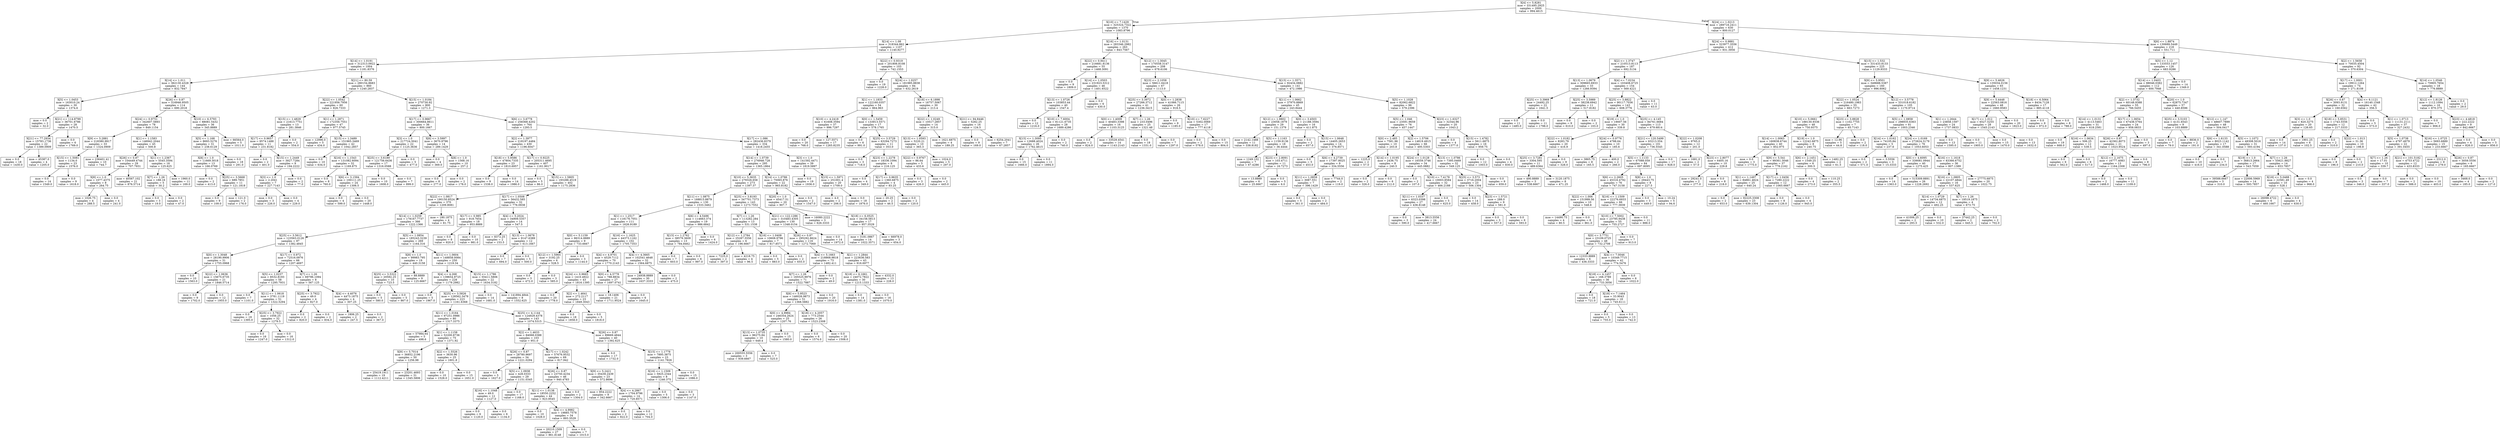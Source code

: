 digraph Tree {
node [shape=box] ;
0 [label="X[4] <= 5.8281\nmse = 331495.2925\nsamples = 2000\nvalue = 994.4615"] ;
1 [label="X[10] <= 7.1429\nmse = 325324.7322\nsamples = 1370\nvalue = 1083.8796"] ;
0 -> 1 [labeldistance=2.5, labelangle=45, headlabel="True"] ;
2 [label="X[14] <= 1.08\nmse = 318344.862\nsamples = 1107\nvalue = 1140.9277"] ;
1 -> 2 ;
3 [label="X[14] <= 1.0191\nmse = 312313.0922\nsamples = 1004\nvalue = 1181.8376"] ;
2 -> 3 ;
4 [label="X[14] <= 1.011\nmse = 362130.4328\nsamples = 144\nvalue = 832.7847"] ;
3 -> 4 ;
5 [label="X[5] <= 1.0453\nmse = 163010.24\nsamples = 30\nvalue = 1374.6"] ;
4 -> 5 ;
6 [label="mse = 0.0\nsamples = 2\nvalue = 32.0"] ;
5 -> 6 ;
7 [label="X[21] <= 114.8799\nmse = 36701.6786\nsamples = 28\nvalue = 1470.5"] ;
5 -> 7 ;
8 [label="X[21] <= 77.2934\nmse = 15783.1736\nsamples = 22\nvalue = 1389.0909"] ;
7 -> 8 ;
9 [label="mse = 0.0\nsamples = 18\nvalue = 1430.0"] ;
8 -> 9 ;
10 [label="mse = 45387.0\nsamples = 4\nvalue = 1205.0"] ;
8 -> 10 ;
11 [label="mse = 0.0\nsamples = 6\nvalue = 1769.0"] ;
7 -> 11 ;
12 [label="X[26] <= 0.87\nmse = 316946.9505\nsamples = 114\nvalue = 690.2018"] ;
4 -> 12 ;
13 [label="X[24] <= 0.9751\nmse = 342607.5893\nsamples = 78\nvalue = 849.1154"] ;
12 -> 13 ;
14 [label="X[9] <= 5.2881\nmse = 218380.9917\nsamples = 33\nvalue = 1324.0909"] ;
13 -> 14 ;
15 [label="X[15] <= 1.5081\nmse = 1134.0\nsamples = 23\nvalue = 1576.0"] ;
14 -> 15 ;
16 [label="mse = 0.0\nsamples = 14\nvalue = 1549.0"] ;
15 -> 16 ;
17 [label="mse = 0.0\nsamples = 9\nvalue = 1618.0"] ;
15 -> 17 ;
18 [label="mse = 236401.41\nsamples = 10\nvalue = 744.7"] ;
14 -> 18 ;
19 [label="X[1] <= 1.1583\nmse = 146942.2044\nsamples = 45\nvalue = 500.8"] ;
13 -> 19 ;
20 [label="X[26] <= 0.87\nmse = 104449.4744\nsamples = 29\nvalue = 707.7931"] ;
19 -> 20 ;
21 [label="X[8] <= 1.0\nmse = 1077.4375\nsamples = 8\nvalue = 264.75"] ;
20 -> 21 ;
22 [label="mse = 1026.75\nsamples = 4\nvalue = 288.5"] ;
21 -> 22 ;
23 [label="mse = 0.0\nsamples = 4\nvalue = 241.0"] ;
21 -> 23 ;
24 [label="mse = 40567.102\nsamples = 21\nvalue = 876.5714"] ;
20 -> 24 ;
25 [label="X[1] <= 1.2367\nmse = 5545.3594\nsamples = 16\nvalue = 125.625"] ;
19 -> 25 ;
26 [label="X[7] <= 1.26\nmse = 188.16\nsamples = 5\nvalue = 30.2"] ;
25 -> 26 ;
27 [label="mse = 0.0\nsamples = 3\nvalue = 19.0"] ;
26 -> 27 ;
28 [label="mse = 0.0\nsamples = 2\nvalue = 47.0"] ;
26 -> 28 ;
29 [label="mse = 1960.0\nsamples = 11\nvalue = 169.0"] ;
25 -> 29 ;
30 [label="X[10] <= 6.5793\nmse = 88081.5432\nsamples = 36\nvalue = 345.8889"] ;
12 -> 30 ;
31 [label="X[5] <= 1.168\nmse = 8693.5276\nsamples = 31\nvalue = 238.6129"] ;
30 -> 31 ;
32 [label="X[8] <= 1.0\nmse = 11669.3018\nsamples = 13\nvalue = 166.0769"] ;
31 -> 32 ;
33 [label="mse = 0.0\nsamples = 2\nvalue = 413.0"] ;
32 -> 33 ;
34 [label="X[25] <= 3.5668\nmse = 689.7851\nsamples = 11\nvalue = 121.1818"] ;
32 -> 34 ;
35 [label="mse = 0.0\nsamples = 9\nvalue = 109.0"] ;
34 -> 35 ;
36 [label="mse = 121.0\nsamples = 2\nvalue = 176.0"] ;
34 -> 36 ;
37 [label="mse = 0.0\nsamples = 18\nvalue = 291.0"] ;
31 -> 37 ;
38 [label="mse = 66564.0\nsamples = 5\nvalue = 1011.0"] ;
30 -> 38 ;
39 [label="X[21] <= 80.59\nmse = 280154.8683\nsamples = 860\nvalue = 1240.2837"] ;
3 -> 39 ;
40 [label="X[22] <= 1.0542\nmse = 221956.7956\nsamples = 60\nvalue = 826.7333"] ;
39 -> 40 ;
41 [label="X[15] <= 1.4829\nmse = 21613.7751\nsamples = 13\nvalue = 281.3846"] ;
40 -> 41 ;
42 [label="X[17] <= 0.9657\nmse = 9574.1488\nsamples = 11\nvalue = 231.8182"] ;
41 -> 42 ;
43 [label="mse = 0.0\nsamples = 2\nvalue = 401.0"] ;
42 -> 43 ;
44 [label="X[15] <= 1.2449\nmse = 3927.7284\nsamples = 9\nvalue = 194.2222"] ;
42 -> 44 ;
45 [label="X[3] <= 1.0\nmse = 2.2041\nsamples = 7\nvalue = 227.7143"] ;
44 -> 45 ;
46 [label="mse = 0.0\nsamples = 3\nvalue = 226.0"] ;
45 -> 46 ;
47 [label="mse = 0.0\nsamples = 4\nvalue = 229.0"] ;
45 -> 47 ;
48 [label="mse = 0.0\nsamples = 2\nvalue = 77.0"] ;
44 -> 48 ;
49 [label="mse = 0.0\nsamples = 2\nvalue = 554.0"] ;
41 -> 49 ;
50 [label="X[1] <= 1.2871\nmse = 172356.7551\nsamples = 47\nvalue = 977.5745"] ;
40 -> 50 ;
51 [label="mse = 12996.0\nsamples = 5\nvalue = 434.0"] ;
50 -> 51 ;
52 [label="X[15] <= 1.3489\nmse = 151965.3469\nsamples = 42\nvalue = 1042.2857"] ;
50 -> 52 ;
53 [label="mse = 0.0\nsamples = 10\nvalue = 634.0"] ;
52 -> 53 ;
54 [label="X[16] <= 1.1543\nmse = 131082.6094\nsamples = 32\nvalue = 1169.875"] ;
52 -> 54 ;
55 [label="mse = 0.0\nsamples = 8\nvalue = 760.0"] ;
54 -> 55 ;
56 [label="X[6] <= 3.1594\nmse = 100111.25\nsamples = 24\nvalue = 1306.5"] ;
54 -> 56 ;
57 [label="mse = 0.0\nsamples = 4\nvalue = 599.0"] ;
56 -> 57 ;
58 [label="mse = 0.0\nsamples = 20\nvalue = 1448.0"] ;
56 -> 58 ;
59 [label="X[15] <= 1.0184\nmse = 270730.92\nsamples = 800\nvalue = 1271.3"] ;
39 -> 59 ;
60 [label="X[17] <= 0.9667\nmse = 300664.8611\nsamples = 36\nvalue = 800.1667"] ;
59 -> 60 ;
61 [label="X[3] <= 1.0\nmse = 217724.5041\nsamples = 22\nvalue = 1125.3636"] ;
60 -> 61 ;
62 [label="X[25] <= 3.6189\nmse = 121756.6436\nsamples = 17\nvalue = 1316.0588"] ;
61 -> 62 ;
63 [label="mse = 0.0\nsamples = 10\nvalue = 1608.0"] ;
62 -> 63 ;
64 [label="mse = 0.0\nsamples = 7\nvalue = 899.0"] ;
62 -> 64 ;
65 [label="mse = 0.0\nsamples = 5\nvalue = 477.0"] ;
61 -> 65 ;
66 [label="X[6] <= 3.5997\nmse = 3670.9796\nsamples = 14\nvalue = 289.1429"] ;
60 -> 66 ;
67 [label="mse = 0.0\nsamples = 4\nvalue = 369.0"] ;
66 -> 67 ;
68 [label="X[8] <= 1.0\nmse = 1568.16\nsamples = 10\nvalue = 257.2"] ;
66 -> 68 ;
69 [label="mse = 0.0\nsamples = 8\nvalue = 277.0"] ;
68 -> 69 ;
70 [label="mse = 0.0\nsamples = 2\nvalue = 178.0"] ;
68 -> 70 ;
71 [label="X[6] <= 3.6778\nmse = 258368.4202\nsamples = 764\nvalue = 1293.5"] ;
59 -> 71 ;
72 [label="X[2] <= 1.3977\nmse = 218197.4484\nsamples = 430\nvalue = 1196.6047"] ;
71 -> 72 ;
73 [label="X[18] <= 5.9586\nmse = 47804.7335\nsamples = 23\nvalue = 1810.6957"] ;
72 -> 73 ;
74 [label="mse = 0.0\nsamples = 9\nvalue = 1538.0"] ;
73 -> 74 ;
75 [label="mse = 0.0\nsamples = 14\nvalue = 1986.0"] ;
73 -> 75 ;
76 [label="X[17] <= 0.9225\nmse = 205311.4695\nsamples = 407\nvalue = 1161.9017"] ;
72 -> 76 ;
77 [label="mse = 0.0\nsamples = 5\nvalue = 86.0"] ;
76 -> 77 ;
78 [label="X[15] <= 1.5805\nmse = 193288.4519\nsamples = 402\nvalue = 1175.2836"] ;
76 -> 78 ;
79 [label="X[22] <= 1.0817\nmse = 190150.8524\nsamples = 370\nvalue = 1209.8081"] ;
78 -> 79 ;
80 [label="X[14] <= 1.0259\nmse = 178167.7737\nsamples = 366\nvalue = 1222.1366"] ;
79 -> 80 ;
81 [label="X[25] <= 3.5612\nmse = 123563.0126\nsamples = 97\nvalue = 1382.4845"] ;
80 -> 81 ;
82 [label="X[0] <= 1.3048\nmse = 28190.9906\nsamples = 31\nvalue = 1755.0968"] ;
81 -> 82 ;
83 [label="mse = 0.0\nsamples = 10\nvalue = 1563.0"] ;
82 -> 83 ;
84 [label="X[22] <= 1.0636\nmse = 15675.6735\nsamples = 21\nvalue = 1846.5714"] ;
82 -> 84 ;
85 [label="mse = 0.0\nsamples = 9\nvalue = 1702.0"] ;
84 -> 85 ;
86 [label="mse = 0.0\nsamples = 12\nvalue = 1955.0"] ;
84 -> 86 ;
87 [label="X[17] <= 0.972\nmse = 72516.0976\nsamples = 66\nvalue = 1207.4697"] ;
81 -> 87 ;
88 [label="X[5] <= 1.0237\nmse = 8532.8193\nsamples = 58\nvalue = 1295.7931"] ;
87 -> 88 ;
89 [label="mse = 0.0\nsamples = 7\nvalue = 1101.0"] ;
88 -> 89 ;
90 [label="X[11] <= 1.0618\nmse = 3781.1119\nsamples = 51\nvalue = 1322.5294"] ;
88 -> 90 ;
91 [label="mse = 0.0\nsamples = 19\nvalue = 1395.0"] ;
90 -> 91 ;
92 [label="X[25] <= 3.7922\nmse = 1056.25\nsamples = 32\nvalue = 1279.5"] ;
90 -> 92 ;
93 [label="mse = 0.0\nsamples = 16\nvalue = 1247.0"] ;
92 -> 93 ;
94 [label="mse = 0.0\nsamples = 16\nvalue = 1312.0"] ;
92 -> 94 ;
95 [label="X[7] <= 1.26\nmse = 69796.1094\nsamples = 8\nvalue = 567.125"] ;
87 -> 95 ;
96 [label="X[25] <= 3.7922\nmse = 49.0\nsamples = 4\nvalue = 827.0"] ;
95 -> 96 ;
97 [label="mse = 0.0\nsamples = 2\nvalue = 820.0"] ;
96 -> 97 ;
98 [label="mse = 0.0\nsamples = 2\nvalue = 834.0"] ;
96 -> 98 ;
99 [label="X[4] <= 4.4076\nmse = 4473.1875\nsamples = 4\nvalue = 307.25"] ;
95 -> 99 ;
100 [label="mse = 1806.25\nsamples = 2\nvalue = 247.5"] ;
99 -> 100 ;
101 [label="mse = 0.0\nsamples = 2\nvalue = 367.0"] ;
99 -> 101 ;
102 [label="X[5] <= 1.0854\nmse = 185243.3239\nsamples = 269\nvalue = 1164.316"] ;
80 -> 102 ;
103 [label="X[8] <= 1.0\nmse = 99983.795\nsamples = 19\nvalue = 440.3158"] ;
102 -> 103 ;
104 [label="X[25] <= 3.5322\nmse = 20592.25\nsamples = 10\nvalue = 723.5"] ;
103 -> 104 ;
105 [label="mse = 0.0\nsamples = 5\nvalue = 580.0"] ;
104 -> 105 ;
106 [label="mse = 0.0\nsamples = 5\nvalue = 867.0"] ;
104 -> 106 ;
107 [label="mse = 88.8889\nsamples = 9\nvalue = 125.6667"] ;
103 -> 107 ;
108 [label="X[11] <= 1.0604\nmse = 148858.0084\nsamples = 250\nvalue = 1219.34"] ;
102 -> 108 ;
109 [label="X[4] <= 4.268\nmse = 139654.9725\nsamples = 228\nvalue = 1179.2982"] ;
108 -> 109 ;
110 [label="mse = 0.0\nsamples = 5\nvalue = 1967.0"] ;
109 -> 110 ;
111 [label="X[25] <= 3.5826\nmse = 128562.3479\nsamples = 223\nvalue = 1161.6368"] ;
109 -> 111 ;
112 [label="X[11] <= 1.0164\nmse = 97251.0986\nsamples = 80\nvalue = 1317.3375"] ;
111 -> 112 ;
113 [label="mse = 57984.64\nsamples = 5\nvalue = 498.6"] ;
112 -> 113 ;
114 [label="X[1] <= 1.1158\nmse = 52200.8736\nsamples = 75\nvalue = 1371.92"] ;
112 -> 114 ;
115 [label="X[9] <= 5.7014\nmse = 36852.2196\nsamples = 50\nvalue = 1256.98"] ;
114 -> 115 ;
116 [label="mse = 25419.1911\nsamples = 19\nvalue = 1112.4211"] ;
115 -> 116 ;
117 [label="mse = 23201.4693\nsamples = 31\nvalue = 1345.5806"] ;
115 -> 117 ;
118 [label="X[2] <= 1.5526\nmse = 3630.96\nsamples = 25\nvalue = 1601.8"] ;
114 -> 118 ;
119 [label="mse = 0.0\nsamples = 10\nvalue = 1528.0"] ;
118 -> 119 ;
120 [label="mse = 0.0\nsamples = 15\nvalue = 1651.0"] ;
118 -> 120 ;
121 [label="X[25] <= 4.1144\nmse = 124929.4378\nsamples = 143\nvalue = 1074.5315"] ;
111 -> 121 ;
122 [label="X[2] <= 1.4633\nmse = 84068.0388\nsamples = 103\nvalue = 951.0"] ;
121 -> 122 ;
123 [label="X[26] <= 0.87\nmse = 28780.9697\nsamples = 34\nvalue = 1221.0294"] ;
122 -> 123 ;
124 [label="mse = 0.0\nsamples = 5\nvalue = 1627.0"] ;
123 -> 124 ;
125 [label="X[5] <= 1.0938\nmse = 428.0333\nsamples = 29\nvalue = 1151.0345"] ;
123 -> 125 ;
126 [label="X[16] <= 1.1048\nmse = 49.0\nsamples = 12\nvalue = 1127.0"] ;
125 -> 126 ;
127 [label="mse = 0.0\nsamples = 6\nvalue = 1120.0"] ;
126 -> 127 ;
128 [label="mse = 0.0\nsamples = 6\nvalue = 1134.0"] ;
126 -> 128 ;
129 [label="mse = 0.0\nsamples = 17\nvalue = 1168.0"] ;
125 -> 129 ;
130 [label="X[17] <= 1.0242\nmse = 57676.9532\nsamples = 69\nvalue = 817.942"] ;
122 -> 130 ;
131 [label="X[26] <= 0.87\nmse = 23750.4234\nsamples = 46\nvalue = 940.4783"] ;
130 -> 131 ;
132 [label="X[11] <= 1.0138\nmse = 18550.2252\nsamples = 44\nvalue = 923.9545"] ;
131 -> 132 ;
133 [label="mse = 0.0\nsamples = 10\nvalue = 1028.0"] ;
132 -> 133 ;
134 [label="X[4] <= 4.9982\nmse = 19885.7578\nsamples = 34\nvalue = 893.3529"] ;
132 -> 134 ;
135 [label="mse = 20210.1509\nsamples = 27\nvalue = 861.8148"] ;
134 -> 135 ;
136 [label="mse = 0.0\nsamples = 7\nvalue = 1015.0"] ;
134 -> 136 ;
137 [label="mse = 0.0\nsamples = 2\nvalue = 1304.0"] ;
131 -> 137 ;
138 [label="X[9] <= 5.2421\nmse = 35439.2439\nsamples = 23\nvalue = 572.8696"] ;
130 -> 138 ;
139 [label="mse = 854.2222\nsamples = 9\nvalue = 342.6667"] ;
138 -> 139 ;
140 [label="X[4] <= 4.2867\nmse = 1704.9796\nsamples = 14\nvalue = 720.8571"] ;
138 -> 140 ;
141 [label="mse = 0.0\nsamples = 2\nvalue = 822.0"] ;
140 -> 141 ;
142 [label="mse = 0.0\nsamples = 12\nvalue = 704.0"] ;
140 -> 142 ;
143 [label="X[26] <= 0.87\nmse = 89669.4844\nsamples = 40\nvalue = 1392.625"] ;
121 -> 143 ;
144 [label="mse = 0.0\nsamples = 17\nvalue = 1732.0"] ;
143 -> 144 ;
145 [label="X[15] <= 1.1778\nmse = 7895.3875\nsamples = 23\nvalue = 1141.7826"] ;
143 -> 145 ;
146 [label="X[16] <= 1.1509\nmse = 5925.2344\nsamples = 8\nvalue = 1246.375"] ;
145 -> 146 ;
147 [label="mse = 0.0\nsamples = 5\nvalue = 1306.0"] ;
146 -> 147 ;
148 [label="mse = 0.0\nsamples = 3\nvalue = 1147.0"] ;
146 -> 148 ;
149 [label="mse = 0.0\nsamples = 15\nvalue = 1086.0"] ;
145 -> 149 ;
150 [label="X[15] <= 1.1786\nmse = 55411.5806\nsamples = 22\nvalue = 1634.3182"] ;
108 -> 150 ;
151 [label="mse = 0.0\nsamples = 14\nvalue = 1681.0"] ;
150 -> 151 ;
152 [label="mse = 141894.4844\nsamples = 8\nvalue = 1552.625"] ;
150 -> 152 ;
153 [label="mse = 180.1875\nsamples = 4\nvalue = 81.75"] ;
79 -> 153 ;
154 [label="X[17] <= 1.0508\nmse = 56432.585\nsamples = 32\nvalue = 776.0938"] ;
78 -> 154 ;
155 [label="X[17] <= 0.985\nmse = 918.7654\nsamples = 18\nvalue = 953.8889"] ;
154 -> 155 ;
156 [label="mse = 0.0\nsamples = 8\nvalue = 920.0"] ;
155 -> 156 ;
157 [label="mse = 0.0\nsamples = 10\nvalue = 981.0"] ;
155 -> 157 ;
158 [label="X[4] <= 5.2024\nmse = 34909.5357\nsamples = 14\nvalue = 547.5"] ;
154 -> 158 ;
159 [label="mse = 8372.25\nsamples = 2\nvalue = 153.5"] ;
158 -> 159 ;
160 [label="X[13] <= 1.0678\nmse = 9147.6389\nsamples = 12\nvalue = 613.1667"] ;
158 -> 160 ;
161 [label="mse = 0.0\nsamples = 7\nvalue = 694.0"] ;
160 -> 161 ;
162 [label="mse = 0.0\nsamples = 5\nvalue = 500.0"] ;
160 -> 162 ;
163 [label="X[17] <= 1.086\nmse = 282436.8379\nsamples = 334\nvalue = 1418.2455"] ;
71 -> 163 ;
164 [label="X[14] <= 1.0739\nmse = 276946.728\nsamples = 295\nvalue = 1365.1864"] ;
163 -> 164 ;
165 [label="X[10] <= 5.3635\nmse = 279326.658\nsamples = 273\nvalue = 1397.37"] ;
164 -> 165 ;
166 [label="X[11] <= 1.0875\nmse = 168815.8879\nsamples = 130\nvalue = 1533.3462"] ;
165 -> 166 ;
167 [label="X[1] <= 1.2517\nmse = 118176.7051\nsamples = 111\nvalue = 1626.9189"] ;
166 -> 167 ;
168 [label="X[0] <= 5.1159\nmse = 86314.8889\nsamples = 9\nvalue = 733.6667"] ;
167 -> 168 ;
169 [label="X[12] <= 1.5965\nmse = 3192.25\nsamples = 6\nvalue = 528.5"] ;
168 -> 169 ;
170 [label="mse = 0.0\nsamples = 3\nvalue = 472.0"] ;
169 -> 170 ;
171 [label="mse = 0.0\nsamples = 3\nvalue = 585.0"] ;
169 -> 171 ;
172 [label="mse = 0.0\nsamples = 3\nvalue = 1144.0"] ;
168 -> 172 ;
173 [label="X[16] <= 1.1625\nmse = 44373.1162\nsamples = 102\nvalue = 1705.7353"] ;
167 -> 173 ;
174 [label="X[4] <= 4.9701\nmse = 4529.7112\nsamples = 70\nvalue = 1770.2143"] ;
173 -> 174 ;
175 [label="X[24] <= 0.9665\nmse = 1410.4922\nsamples = 43\nvalue = 1816.1395"] ;
174 -> 175 ;
176 [label="mse = 0.0\nsamples = 20\nvalue = 1778.0"] ;
175 -> 176 ;
177 [label="X[2] <= 1.4641\nmse = 272.2117\nsamples = 23\nvalue = 1849.3043"] ;
175 -> 177 ;
178 [label="mse = 0.0\nsamples = 18\nvalue = 1858.0"] ;
177 -> 178 ;
179 [label="mse = 0.0\nsamples = 5\nvalue = 1818.0"] ;
177 -> 179 ;
180 [label="X[0] <= 4.5778\nmse = 788.8834\nsamples = 27\nvalue = 1697.0741"] ;
174 -> 180 ;
181 [label="mse = 18.1406\nsamples = 21\nvalue = 1711.9524"] ;
180 -> 181 ;
182 [label="mse = 0.0\nsamples = 6\nvalue = 1645.0"] ;
180 -> 182 ;
183 [label="X[4] <= 4.3665\nmse = 102541.4648\nsamples = 32\nvalue = 1564.6875"] ;
173 -> 183 ;
184 [label="mse = 24938.8889\nsamples = 30\nvalue = 1637.3333"] ;
183 -> 184 ;
185 [label="mse = 0.0\nsamples = 2\nvalue = 475.0"] ;
183 -> 185 ;
186 [label="X[6] <= 4.5496\nmse = 114663.374\nsamples = 19\nvalue = 986.6842"] ;
166 -> 186 ;
187 [label="X[15] <= 1.2762\nmse = 38579.3609\nsamples = 13\nvalue = 784.8462"] ;
186 -> 187 ;
188 [label="mse = 0.0\nsamples = 7\nvalue = 603.0"] ;
187 -> 188 ;
189 [label="mse = 0.0\nsamples = 6\nvalue = 997.0"] ;
187 -> 189 ;
190 [label="mse = 0.0\nsamples = 6\nvalue = 1424.0"] ;
186 -> 190 ;
191 [label="X[25] <= 3.8193\nmse = 347701.7373\nsamples = 143\nvalue = 1273.7552"] ;
165 -> 191 ;
192 [label="X[7] <= 1.26\nmse = 113282.284\nsamples = 13\nvalue = 531.1538"] ;
191 -> 192 ;
193 [label="X[12] <= 1.2784\nmse = 25287.5556\nsamples = 6\nvalue = 196.6667"] ;
192 -> 193 ;
194 [label="mse = 7225.0\nsamples = 2\nvalue = 397.0"] ;
193 -> 194 ;
195 [label="mse = 4218.75\nsamples = 4\nvalue = 96.5"] ;
193 -> 195 ;
196 [label="X[16] <= 1.0408\nmse = 10608.9796\nsamples = 7\nvalue = 817.8571"] ;
192 -> 196 ;
197 [label="mse = 0.0\nsamples = 5\nvalue = 883.0"] ;
196 -> 197 ;
198 [label="mse = 0.0\nsamples = 2\nvalue = 655.0"] ;
196 -> 198 ;
199 [label="X[21] <= 122.1286\nmse = 310483.4305\nsamples = 130\nvalue = 1348.0154"] ;
191 -> 199 ;
200 [label="X[26] <= 0.87\nmse = 295292.8624\nsamples = 116\nvalue = 1272.7069"] ;
199 -> 200 ;
201 [label="X[4] <= 5.1663\nmse = 218868.9818\nsamples = 73\nvalue = 1482.411"] ;
200 -> 201 ;
202 [label="X[7] <= 1.26\nmse = 165525.9976\nsamples = 71\nvalue = 1522.7887"] ;
201 -> 202 ;
203 [label="X[6] <= 5.9523\nmse = 146026.9873\nsamples = 51\nvalue = 1368.5882"] ;
202 -> 203 ;
204 [label="X[0] <= 4.9984\nmse = 246354.2624\nsamples = 25\nvalue = 1207.76"] ;
203 -> 204 ;
205 [label="X[13] <= 1.0735\nmse = 96275.84\nsamples = 10\nvalue = 649.4"] ;
204 -> 205 ;
206 [label="mse = 200555.5556\nsamples = 3\nvalue = 939.6667"] ;
205 -> 206 ;
207 [label="mse = 0.0\nsamples = 7\nvalue = 525.0"] ;
205 -> 207 ;
208 [label="mse = 0.0\nsamples = 15\nvalue = 1580.0"] ;
204 -> 208 ;
209 [label="X[18] <= 4.2057\nmse = 773.2544\nsamples = 26\nvalue = 1523.2308"] ;
203 -> 209 ;
210 [label="mse = 0.0\nsamples = 6\nvalue = 1574.0"] ;
209 -> 210 ;
211 [label="mse = 0.0\nsamples = 20\nvalue = 1508.0"] ;
209 -> 211 ;
212 [label="mse = 0.0\nsamples = 20\nvalue = 1916.0"] ;
202 -> 212 ;
213 [label="mse = 0.0\nsamples = 2\nvalue = 49.0"] ;
201 -> 213 ;
214 [label="X[1] <= 1.2844\nmse = 223636.583\nsamples = 43\nvalue = 916.6977"] ;
200 -> 214 ;
215 [label="X[18] <= 6.1661\nmse = 24072.7822\nsamples = 30\nvalue = 1215.1333"] ;
214 -> 215 ;
216 [label="mse = 0.0\nsamples = 14\nvalue = 1381.0"] ;
215 -> 216 ;
217 [label="mse = 0.0\nsamples = 16\nvalue = 1070.0"] ;
215 -> 217 ;
218 [label="mse = 4332.0\nsamples = 13\nvalue = 228.0"] ;
214 -> 218 ;
219 [label="mse = 0.0\nsamples = 14\nvalue = 1972.0"] ;
199 -> 219 ;
220 [label="X[14] <= 1.0786\nmse = 75065.876\nsamples = 22\nvalue = 965.8182"] ;
164 -> 220 ;
221 [label="X[20] <= 1.0\nmse = 45417.51\nsamples = 20\nvalue = 907.7"] ;
220 -> 221 ;
222 [label="mse = 16080.2222\nsamples = 3\nvalue = 626.3333"] ;
221 -> 222 ;
223 [label="X[18] <= 6.0525\nmse = 34158.5813\nsamples = 17\nvalue = 957.3529"] ;
221 -> 223 ;
224 [label="mse = 3181.0867\nsamples = 14\nvalue = 1022.3571"] ;
223 -> 224 ;
225 [label="mse = 66978.0\nsamples = 3\nvalue = 654.0"] ;
223 -> 225 ;
226 [label="mse = 0.0\nsamples = 2\nvalue = 1547.0"] ;
220 -> 226 ;
227 [label="X[3] <= 1.0\nmse = 141592.4471\nsamples = 39\nvalue = 1819.5897"] ;
163 -> 227 ;
228 [label="mse = 0.0\nsamples = 19\nvalue = 1936.0"] ;
227 -> 228 ;
229 [label="X[15] <= 1.5971\nmse = 251001.4\nsamples = 20\nvalue = 1709.0"] ;
227 -> 229 ;
230 [label="mse = 4.0\nsamples = 2\nvalue = 206.0"] ;
229 -> 230 ;
231 [label="mse = 0.0\nsamples = 18\nvalue = 1876.0"] ;
229 -> 231 ;
232 [label="X[22] <= 0.9319\nmse = 201806.8108\nsamples = 103\nvalue = 742.1553"] ;
2 -> 232 ;
233 [label="mse = 0.0\nsamples = 19\nvalue = 1228.0"] ;
232 -> 233 ;
234 [label="X[24] <= 1.0257\nmse = 181985.8838\nsamples = 84\nvalue = 632.2619"] ;
232 -> 234 ;
235 [label="X[1] <= 1.1833\nmse = 122160.0357\nsamples = 54\nvalue = 864.963"] ;
234 -> 235 ;
236 [label="X[10] <= 4.2418\nmse = 61608.3594\nsamples = 37\nvalue = 996.7297"] ;
235 -> 236 ;
237 [label="mse = 0.0\nsamples = 20\nvalue = 768.0"] ;
236 -> 237 ;
238 [label="mse = 127.5571\nsamples = 17\nvalue = 1265.8235"] ;
236 -> 238 ;
239 [label="X[0] <= 1.5459\nmse = 133913.5571\nsamples = 17\nvalue = 578.1765"] ;
235 -> 239 ;
240 [label="mse = 0.0\nsamples = 6\nvalue = 991.0"] ;
239 -> 240 ;
241 [label="X[25] <= 3.5729\nmse = 63294.7273\nsamples = 11\nvalue = 353.0"] ;
239 -> 241 ;
242 [label="mse = 0.0\nsamples = 3\nvalue = 718.0"] ;
241 -> 242 ;
243 [label="X[23] <= 1.2278\nmse = 18336.1094\nsamples = 8\nvalue = 216.125"] ;
241 -> 243 ;
244 [label="mse = 0.0\nsamples = 4\nvalue = 349.0"] ;
243 -> 244 ;
245 [label="X[17] <= 0.9635\nmse = 1360.6875\nsamples = 4\nvalue = 83.25"] ;
243 -> 245 ;
246 [label="mse = 20.25\nsamples = 2\nvalue = 46.5"] ;
245 -> 246 ;
247 [label="mse = 0.0\nsamples = 2\nvalue = 120.0"] ;
245 -> 247 ;
248 [label="X[18] <= 6.1898\nmse = 16757.5067\nsamples = 30\nvalue = 213.4"] ;
234 -> 248 ;
249 [label="X[22] <= 1.0249\nmse = 10517.2857\nsamples = 14\nvalue = 315.0"] ;
248 -> 249 ;
250 [label="X[13] <= 1.0593\nmse = 5220.21\nsamples = 10\nvalue = 365.3"] ;
249 -> 250 ;
251 [label="X[22] <= 0.9767\nmse = 86.64\nsamples = 5\nvalue = 433.6"] ;
250 -> 251 ;
252 [label="mse = 0.0\nsamples = 3\nvalue = 426.0"] ;
251 -> 252 ;
253 [label="mse = 0.0\nsamples = 2\nvalue = 445.0"] ;
251 -> 253 ;
254 [label="mse = 1024.0\nsamples = 5\nvalue = 297.0"] ;
250 -> 254 ;
255 [label="mse = 1621.6875\nsamples = 4\nvalue = 189.25"] ;
249 -> 255 ;
256 [label="X[21] <= 94.8446\nmse = 5282.25\nsamples = 16\nvalue = 124.5"] ;
248 -> 256 ;
257 [label="mse = 0.0\nsamples = 9\nvalue = 169.0"] ;
256 -> 257 ;
258 [label="mse = 6254.2041\nsamples = 7\nvalue = 67.2857"] ;
256 -> 258 ;
259 [label="X[16] <= 1.0131\nmse = 283346.2982\nsamples = 263\nvalue = 843.7567"] ;
1 -> 259 ;
260 [label="X[22] <= 0.9411\nmse = 216681.8136\nsamples = 55\nvalue = 1468.3091"] ;
259 -> 260 ;
261 [label="mse = 0.0\nsamples = 9\nvalue = 1809.0"] ;
260 -> 261 ;
262 [label="X[14] <= 1.0503\nmse = 231923.5312\nsamples = 46\nvalue = 1401.6522"] ;
260 -> 262 ;
263 [label="X[13] <= 1.0726\nmse = 103853.44\nsamples = 40\nvalue = 1547.4"] ;
262 -> 263 ;
264 [label="mse = 0.0\nsamples = 12\nvalue = 1216.0"] ;
263 -> 264 ;
265 [label="X[10] <= 7.6004\nmse = 81121.6735\nsamples = 28\nvalue = 1689.4286"] ;
263 -> 265 ;
266 [label="X[15] <= 1.3095\nmse = 12688.4024\nsamples = 26\nvalue = 1762.4615"] ;
265 -> 266 ;
267 [label="mse = 0.0\nsamples = 15\nvalue = 1666.0"] ;
266 -> 267 ;
268 [label="mse = 0.0\nsamples = 11\nvalue = 1894.0"] ;
266 -> 268 ;
269 [label="mse = 0.0\nsamples = 2\nvalue = 740.0"] ;
265 -> 269 ;
270 [label="mse = 0.0\nsamples = 6\nvalue = 430.0"] ;
262 -> 270 ;
271 [label="X[12] <= 1.3045\nmse = 170558.3147\nsamples = 208\nvalue = 678.6106"] ;
259 -> 271 ;
272 [label="X[23] <= 2.1058\nmse = 56611.6418\nsamples = 67\nvalue = 1113.0"] ;
271 -> 272 ;
273 [label="X[25] <= 3.3972\nmse = 27266.3712\nsamples = 41\nvalue = 1236.3415"] ;
272 -> 273 ;
274 [label="X[0] <= 1.4009\nmse = 40483.3398\nsamples = 16\nvalue = 1103.3125"] ;
273 -> 274 ;
275 [label="mse = 0.0\nsamples = 2\nvalue = 824.0"] ;
274 -> 275 ;
276 [label="mse = 33529.4541\nsamples = 14\nvalue = 1143.2143"] ;
274 -> 276 ;
277 [label="X[7] <= 1.26\nmse = 233.0496\nsamples = 25\nvalue = 1321.48"] ;
273 -> 277 ;
278 [label="mse = 0.0\nsamples = 18\nvalue = 1331.0"] ;
277 -> 278 ;
279 [label="mse = 0.0\nsamples = 7\nvalue = 1297.0"] ;
277 -> 279 ;
280 [label="X[0] <= 1.2838\nmse = 41066.7115\nsamples = 26\nvalue = 918.5"] ;
272 -> 280 ;
281 [label="mse = 0.0\nsamples = 9\nvalue = 1185.0"] ;
280 -> 281 ;
282 [label="X[10] <= 7.6227\nmse = 5302.0069\nsamples = 17\nvalue = 777.4118"] ;
280 -> 282 ;
283 [label="mse = 0.0\nsamples = 2\nvalue = 578.0"] ;
282 -> 283 ;
284 [label="mse = 0.0\nsamples = 15\nvalue = 804.0"] ;
282 -> 284 ;
285 [label="X[15] <= 1.3571\nmse = 92434.0882\nsamples = 141\nvalue = 472.1986"] ;
271 -> 285 ;
286 [label="X[11] <= 1.0662\nmse = 37970.8869\nsamples = 45\nvalue = 243.8444"] ;
285 -> 286 ;
287 [label="X[12] <= 1.9802\nmse = 23058.1879\nsamples = 29\nvalue = 151.1379"] ;
286 -> 287 ;
288 [label="mse = 2142.1488\nsamples = 11\nvalue = 338.8182"] ;
287 -> 288 ;
289 [label="X[5] <= 1.1163\nmse = 1159.9136\nsamples = 18\nvalue = 36.4444"] ;
287 -> 289 ;
290 [label="mse = 1249.102\nsamples = 7\nvalue = 67.4286"] ;
289 -> 290 ;
291 [label="X[23] <= 2.8091\nmse = 103.4711\nsamples = 11\nvalue = 16.7273"] ;
289 -> 291 ;
292 [label="mse = 13.8889\nsamples = 6\nvalue = 25.6667"] ;
291 -> 292 ;
293 [label="mse = 0.0\nsamples = 5\nvalue = 6.0"] ;
291 -> 293 ;
294 [label="X[0] <= 3.4503\nmse = 21188.3594\nsamples = 16\nvalue = 411.875"] ;
286 -> 294 ;
295 [label="mse = 0.0\nsamples = 2\nvalue = 657.0"] ;
294 -> 295 ;
296 [label="X[15] <= 1.0648\nmse = 14405.2653\nsamples = 14\nvalue = 376.8571"] ;
294 -> 296 ;
297 [label="mse = 0.0\nsamples = 5\nvalue = 453.0"] ;
296 -> 297 ;
298 [label="X[6] <= 4.2739\nmse = 17397.8025\nsamples = 9\nvalue = 334.5556"] ;
296 -> 298 ;
299 [label="X[11] <= 1.0859\nmse = 3087.551\nsamples = 7\nvalue = 396.1429"] ;
298 -> 299 ;
300 [label="mse = 0.0\nsamples = 5\nvalue = 361.0"] ;
299 -> 300 ;
301 [label="mse = 0.0\nsamples = 2\nvalue = 484.0"] ;
299 -> 301 ;
302 [label="mse = 7744.0\nsamples = 2\nvalue = 119.0"] ;
298 -> 302 ;
303 [label="X[5] <= 1.1028\nmse = 82062.6822\nsamples = 96\nvalue = 579.2396"] ;
285 -> 303 ;
304 [label="X[5] <= 1.046\nmse = 23591.9659\nsamples = 76\nvalue = 457.1447"] ;
303 -> 304 ;
305 [label="X[0] <= 2.485\nmse = 7581.96\nsamples = 10\nvalue = 203.8"] ;
304 -> 305 ;
306 [label="mse = 1225.0\nsamples = 2\nvalue = 57.0"] ;
305 -> 306 ;
307 [label="X[14] <= 1.0195\nmse = 2436.75\nsamples = 8\nvalue = 240.5"] ;
305 -> 307 ;
308 [label="mse = 0.0\nsamples = 2\nvalue = 326.0"] ;
307 -> 308 ;
309 [label="mse = 0.0\nsamples = 6\nvalue = 212.0"] ;
307 -> 309 ;
310 [label="X[2] <= 1.5706\nmse = 14819.4915\nsamples = 66\nvalue = 495.5303"] ;
304 -> 310 ;
311 [label="X[24] <= 1.0128\nmse = 16559.3746\nsamples = 34\nvalue = 445.0882"] ;
310 -> 311 ;
312 [label="mse = 0.0\nsamples = 2\nvalue = 107.0"] ;
311 -> 312 ;
313 [label="X[10] <= 7.4178\nmse = 10003.8584\nsamples = 32\nvalue = 466.2188"] ;
311 -> 313 ;
314 [label="X[11] <= 1.0337\nmse = 6323.0398\nsamples = 27\nvalue = 436.8148"] ;
313 -> 314 ;
315 [label="mse = 0.0\nsamples = 3\nvalue = 590.0"] ;
314 -> 315 ;
316 [label="mse = 3813.5556\nsamples = 24\nvalue = 417.6667"] ;
314 -> 316 ;
317 [label="mse = 0.0\nsamples = 5\nvalue = 625.0"] ;
313 -> 317 ;
318 [label="X[13] <= 1.0786\nmse = 7395.0469\nsamples = 32\nvalue = 549.125"] ;
310 -> 318 ;
319 [label="X[25] <= 3.573\nmse = 3716.2004\nsamples = 23\nvalue = 506.1304"] ;
318 -> 319 ;
320 [label="mse = 0.0\nsamples = 14\nvalue = 458.0"] ;
319 -> 320 ;
321 [label="X[23] <= 1.5721\nmse = 288.0\nsamples = 9\nvalue = 581.0"] ;
319 -> 321 ;
322 [label="mse = 0.0\nsamples = 3\nvalue = 557.0"] ;
321 -> 322 ;
323 [label="mse = 0.0\nsamples = 6\nvalue = 593.0"] ;
321 -> 323 ;
324 [label="mse = 0.0\nsamples = 9\nvalue = 659.0"] ;
318 -> 324 ;
325 [label="X[23] <= 1.6327\nmse = 32344.96\nsamples = 20\nvalue = 1043.2"] ;
303 -> 325 ;
326 [label="mse = 0.0\nsamples = 4\nvalue = 1377.0"] ;
325 -> 326 ;
327 [label="X[15] <= 1.4782\nmse = 5611.6875\nsamples = 16\nvalue = 959.75"] ;
325 -> 327 ;
328 [label="mse = 0.0\nsamples = 12\nvalue = 1003.0"] ;
327 -> 328 ;
329 [label="mse = 0.0\nsamples = 4\nvalue = 830.0"] ;
327 -> 329 ;
330 [label="X[24] <= 1.0213\nmse = 289716.2411\nsamples = 630\nvalue = 800.0127"] ;
0 -> 330 [labeldistance=2.5, labelangle=-45, headlabel="False"] ;
331 [label="X[24] <= 0.9881\nmse = 323977.3556\nsamples = 412\nvalue = 931.3956"] ;
330 -> 331 ;
332 [label="X[2] <= 1.3747\nmse = 210513.8113\nsamples = 187\nvalue = 692.5134"] ;
331 -> 332 ;
333 [label="X[13] <= 1.0679\nmse = 309665.6933\nsamples = 33\nvalue = 1266.9394"] ;
332 -> 333 ;
334 [label="X[25] <= 3.3969\nmse = 24492.25\nsamples = 22\nvalue = 1641.5"] ;
333 -> 334 ;
335 [label="mse = 0.0\nsamples = 11\nvalue = 1485.0"] ;
334 -> 335 ;
336 [label="mse = 0.0\nsamples = 11\nvalue = 1798.0"] ;
334 -> 336 ;
337 [label="X[25] <= 3.5989\nmse = 38238.6942\nsamples = 11\nvalue = 517.8182"] ;
333 -> 337 ;
338 [label="mse = 0.0\nsamples = 9\nvalue = 610.0"] ;
337 -> 338 ;
339 [label="mse = 0.0\nsamples = 2\nvalue = 103.0"] ;
337 -> 339 ;
340 [label="X[4] <= 7.0234\nmse = 103408.6725\nsamples = 154\nvalue = 569.4221"] ;
332 -> 340 ;
341 [label="X[25] <= 3.8822\nmse = 90117.7036\nsamples = 143\nvalue = 608.3776"] ;
340 -> 341 ;
342 [label="X[19] <= 1.0\nmse = 19007.56\nsamples = 30\nvalue = 339.8"] ;
341 -> 342 ;
343 [label="X[22] <= 1.0182\nmse = 8283.79\nsamples = 20\nvalue = 416.9"] ;
342 -> 343 ;
344 [label="X[25] <= 3.7281\nmse = 3304.595\nsamples = 11\nvalue = 489.6364"] ;
343 -> 344 ;
345 [label="mse = 490.8889\nsamples = 3\nvalue = 538.6667"] ;
344 -> 345 ;
346 [label="mse = 3120.1875\nsamples = 8\nvalue = 471.25"] ;
344 -> 346 ;
347 [label="mse = 0.0\nsamples = 9\nvalue = 328.0"] ;
343 -> 347 ;
348 [label="X[24] <= 0.9776\nmse = 4788.64\nsamples = 10\nvalue = 185.6"] ;
342 -> 348 ;
349 [label="mse = 3865.75\nsamples = 8\nvalue = 165.5"] ;
348 -> 349 ;
350 [label="mse = 400.0\nsamples = 2\nvalue = 266.0"] ;
348 -> 350 ;
351 [label="X[25] <= 4.145\nmse = 84761.6684\nsamples = 113\nvalue = 679.6814"] ;
341 -> 351 ;
352 [label="X[21] <= 120.5499\nmse = 63213.554\nsamples = 101\nvalue = 736.5545"] ;
351 -> 352 ;
353 [label="X[5] <= 1.1133\nmse = 67088.059\nsamples = 84\nvalue = 697.8095"] ;
352 -> 353 ;
354 [label="X[6] <= 2.2605\nmse = 45316.4792\nsamples = 76\nvalue = 747.3158"] ;
353 -> 354 ;
355 [label="X[22] <= 1.006\nmse = 151999.56\nsamples = 10\nvalue = 548.8"] ;
354 -> 355 ;
356 [label="mse = 14490.75\nsamples = 4\nvalue = 80.5"] ;
355 -> 356 ;
357 [label="mse = 0.0\nsamples = 6\nvalue = 861.0"] ;
355 -> 357 ;
358 [label="X[16] <= 1.1509\nmse = 22276.6933\nsamples = 66\nvalue = 777.3939"] ;
354 -> 358 ;
359 [label="X[10] <= 7.5002\nmse = 23795.9438\nsamples = 55\nvalue = 755.2727"] ;
358 -> 359 ;
360 [label="X[0] <= 3.7751\nmse = 23109.0725\nsamples = 48\nvalue = 732.2708"] ;
359 -> 360 ;
361 [label="mse = 12333.8889\nsamples = 6\nvalue = 436.3333"] ;
360 -> 361 ;
362 [label="X[4] <= 7.0046\nmse = 10349.7715\nsamples = 42\nvalue = 774.5476"] ;
360 -> 362 ;
363 [label="X[18] <= 4.1457\nmse = 168.3789\nsamples = 36\nvalue = 733.3056"] ;
362 -> 363 ;
364 [label="mse = 0.0\nsamples = 18\nvalue = 721.0"] ;
363 -> 364 ;
365 [label="X[18] <= 7.1464\nmse = 33.9043\nsamples = 18\nvalue = 745.6111"] ;
363 -> 365 ;
366 [label="mse = 0.0\nsamples = 5\nvalue = 755.0"] ;
365 -> 366 ;
367 [label="mse = 0.0\nsamples = 13\nvalue = 742.0"] ;
365 -> 367 ;
368 [label="mse = 0.0\nsamples = 6\nvalue = 1022.0"] ;
362 -> 368 ;
369 [label="mse = 0.0\nsamples = 7\nvalue = 913.0"] ;
359 -> 369 ;
370 [label="mse = 0.0\nsamples = 11\nvalue = 888.0"] ;
358 -> 370 ;
371 [label="X[8] <= 1.0\nmse = 29443.75\nsamples = 8\nvalue = 227.5"] ;
353 -> 371 ;
372 [label="mse = 0.0\nsamples = 3\nvalue = 449.0"] ;
371 -> 372 ;
373 [label="mse = 10.24\nsamples = 5\nvalue = 94.6"] ;
371 -> 373 ;
374 [label="mse = 0.0\nsamples = 17\nvalue = 928.0"] ;
352 -> 374 ;
375 [label="X[22] <= 1.0208\nmse = 9765.0\nsamples = 12\nvalue = 201.0"] ;
351 -> 375 ;
376 [label="mse = 1681.0\nsamples = 2\nvalue = 57.0"] ;
375 -> 376 ;
377 [label="X[23] <= 2.8077\nmse = 6405.16\nsamples = 10\nvalue = 229.8"] ;
375 -> 377 ;
378 [label="mse = 29241.0\nsamples = 2\nvalue = 277.0"] ;
377 -> 378 ;
379 [label="mse = 0.0\nsamples = 8\nvalue = 218.0"] ;
377 -> 379 ;
380 [label="mse = 0.0\nsamples = 11\nvalue = 63.0"] ;
340 -> 380 ;
381 [label="X[15] <= 1.532\nmse = 331433.8133\nsamples = 225\nvalue = 1129.9333"] ;
331 -> 381 ;
382 [label="X[9] <= 5.9501\nmse = 349688.5387\nsamples = 160\nvalue = 996.6062"] ;
381 -> 382 ;
383 [label="X[22] <= 1.0524\nmse = 216480.1983\nsamples = 55\nvalue = 663.7273"] ;
382 -> 383 ;
384 [label="X[10] <= 5.0661\nmse = 188130.9336\nsamples = 48\nvalue = 750.9375"] ;
383 -> 384 ;
385 [label="X[14] <= 1.0063\nmse = 160838.6744\nsamples = 40\nvalue = 852.975"] ;
384 -> 385 ;
386 [label="mse = 0.0\nsamples = 3\nvalue = 1775.0"] ;
385 -> 386 ;
387 [label="X[9] <= 5.541\nmse = 99361.3046\nsamples = 37\nvalue = 778.2162"] ;
385 -> 387 ;
388 [label="X[1] <= 1.1497\nmse = 84861.4624\nsamples = 25\nvalue = 640.24"] ;
387 -> 388 ;
389 [label="mse = 0.0\nsamples = 2\nvalue = 653.0"] ;
388 -> 389 ;
390 [label="mse = 92225.3308\nsamples = 23\nvalue = 639.1304"] ;
388 -> 390 ;
391 [label="X[17] <= 1.0456\nmse = 7280.2222\nsamples = 12\nvalue = 1065.6667"] ;
387 -> 391 ;
392 [label="mse = 0.0\nsamples = 8\nvalue = 1126.0"] ;
391 -> 392 ;
393 [label="mse = 0.0\nsamples = 4\nvalue = 945.0"] ;
391 -> 393 ;
394 [label="X[19] <= 1.0\nmse = 12242.6875\nsamples = 8\nvalue = 240.75"] ;
384 -> 394 ;
395 [label="X[6] <= 2.1451\nmse = 1549.25\nsamples = 6\nvalue = 300.5"] ;
394 -> 395 ;
396 [label="mse = 0.0\nsamples = 4\nvalue = 273.0"] ;
395 -> 396 ;
397 [label="mse = 110.25\nsamples = 2\nvalue = 355.5"] ;
395 -> 397 ;
398 [label="mse = 1482.25\nsamples = 2\nvalue = 61.5"] ;
394 -> 398 ;
399 [label="X[23] <= 3.8828\nmse = 1102.7755\nsamples = 7\nvalue = 65.7143"] ;
383 -> 399 ;
400 [label="mse = 12.96\nsamples = 5\nvalue = 44.8"] ;
399 -> 400 ;
401 [label="mse = 0.0\nsamples = 2\nvalue = 118.0"] ;
399 -> 401 ;
402 [label="X[12] <= 3.5778\nmse = 331018.6182\nsamples = 105\nvalue = 1170.9714"] ;
382 -> 402 ;
403 [label="X[5] <= 1.0858\nmse = 298935.6363\nsamples = 81\nvalue = 1003.2346"] ;
402 -> 403 ;
404 [label="X[14] <= 1.0162\nmse = 74105.84\nsamples = 5\nvalue = 237.6"] ;
403 -> 404 ;
405 [label="mse = 0.0\nsamples = 2\nvalue = 571.0"] ;
404 -> 405 ;
406 [label="mse = 3.5556\nsamples = 3\nvalue = 15.3333"] ;
404 -> 406 ;
407 [label="X[24] <= 1.0169\nmse = 272624.3179\nsamples = 76\nvalue = 1053.6053"] ;
403 -> 407 ;
408 [label="X[0] <= 4.6095\nmse = 339081.0944\nsamples = 40\nvalue = 1275.425"] ;
407 -> 408 ;
409 [label="mse = 0.0\nsamples = 14\nvalue = 1363.0"] ;
408 -> 409 ;
410 [label="mse = 515309.8891\nsamples = 26\nvalue = 1228.2692"] ;
408 -> 410 ;
411 [label="X[16] <= 1.1618\nmse = 83366.6752\nsamples = 36\nvalue = 807.1389"] ;
407 -> 411 ;
412 [label="X[16] <= 1.0805\nmse = 22107.4844\nsamples = 16\nvalue = 537.625"] ;
411 -> 412 ;
413 [label="X[14] <= 1.0729\nmse = 14734.6875\nsamples = 12\nvalue = 492.25"] ;
412 -> 413 ;
414 [label="mse = 41006.25\nsamples = 2\nvalue = 293.5"] ;
413 -> 414 ;
415 [label="mse = 0.0\nsamples = 10\nvalue = 532.0"] ;
413 -> 415 ;
416 [label="X[7] <= 1.26\nmse = 19519.1875\nsamples = 4\nvalue = 673.75"] ;
412 -> 416 ;
417 [label="mse = 37442.25\nsamples = 2\nvalue = 645.5"] ;
416 -> 417 ;
418 [label="mse = 0.0\nsamples = 2\nvalue = 702.0"] ;
416 -> 418 ;
419 [label="mse = 27775.6875\nsamples = 20\nvalue = 1022.75"] ;
411 -> 419 ;
420 [label="X[1] <= 1.2644\nmse = 23858.1597\nsamples = 24\nvalue = 1737.0833"] ;
402 -> 420 ;
421 [label="mse = 0.0\nsamples = 13\nvalue = 1595.0"] ;
420 -> 421 ;
422 [label="mse = 0.0\nsamples = 11\nvalue = 1905.0"] ;
420 -> 422 ;
423 [label="X[9] <= 5.4626\nmse = 135034.0156\nsamples = 65\nvalue = 1458.1231"] ;
381 -> 423 ;
424 [label="X[9] <= 5.4448\nmse = 22563.0816\nsamples = 48\nvalue = 1660.9583"] ;
423 -> 424 ;
425 [label="X[17] <= 1.012\nmse = 6527.5255\nsamples = 28\nvalue = 1545.2143"] ;
424 -> 425 ;
426 [label="mse = 0.0\nsamples = 15\nvalue = 1470.0"] ;
425 -> 426 ;
427 [label="mse = 0.0\nsamples = 13\nvalue = 1632.0"] ;
425 -> 427 ;
428 [label="mse = 0.0\nsamples = 20\nvalue = 1823.0"] ;
424 -> 428 ;
429 [label="X[18] <= 6.5064\nmse = 8434.7128\nsamples = 17\nvalue = 885.4118"] ;
423 -> 429 ;
430 [label="mse = 0.0\nsamples = 9\nvalue = 972.0"] ;
429 -> 430 ;
431 [label="mse = 0.0\nsamples = 8\nvalue = 788.0"] ;
429 -> 431 ;
432 [label="X[6] <= 1.8874\nmse = 130689.5449\nsamples = 218\nvalue = 551.711"] ;
330 -> 432 ;
433 [label="X[5] <= 1.12\nmse = 133553.1457\nsamples = 126\nvalue = 683.9286"] ;
432 -> 433 ;
434 [label="X[14] <= 1.0403\nmse = 88046.0382\nsamples = 112\nvalue = 600.7946"] ;
433 -> 434 ;
435 [label="X[2] <= 1.3732\nmse = 60148.9388\nsamples = 55\nvalue = 766.5455"] ;
434 -> 435 ;
436 [label="X[14] <= 1.0131\nmse = 4113.5463\nsamples = 31\nvalue = 618.2581"] ;
435 -> 436 ;
437 [label="mse = 0.0\nsamples = 19\nvalue = 668.0"] ;
436 -> 437 ;
438 [label="X[16] <= 1.0634\nmse = 506.25\nsamples = 12\nvalue = 539.5"] ;
436 -> 438 ;
439 [label="mse = 0.0\nsamples = 6\nvalue = 562.0"] ;
438 -> 439 ;
440 [label="mse = 0.0\nsamples = 6\nvalue = 517.0"] ;
438 -> 440 ;
441 [label="X[17] <= 1.0654\nmse = 67438.5764\nsamples = 24\nvalue = 958.0833"] ;
435 -> 441 ;
442 [label="X[26] <= 0.87\nmse = 42362.8073\nsamples = 21\nvalue = 1023.9524"] ;
441 -> 442 ;
443 [label="X[12] <= 2.1675\nmse = 16777.4083\nsamples = 13\nvalue = 1164.2308"] ;
442 -> 443 ;
444 [label="mse = 0.0\nsamples = 2\nvalue = 1468.0"] ;
443 -> 444 ;
445 [label="mse = 0.0\nsamples = 11\nvalue = 1109.0"] ;
443 -> 445 ;
446 [label="mse = 0.0\nsamples = 8\nvalue = 796.0"] ;
442 -> 446 ;
447 [label="mse = 0.0\nsamples = 3\nvalue = 497.0"] ;
441 -> 447 ;
448 [label="X[20] <= 1.0\nmse = 62875.7347\nsamples = 57\nvalue = 440.8596"] ;
434 -> 448 ;
449 [label="X[25] <= 3.5103\nmse = 4131.6543\nsamples = 9\nvalue = 103.8889"] ;
448 -> 449 ;
450 [label="mse = 0.0\nsamples = 7\nvalue = 79.0"] ;
449 -> 450 ;
451 [label="mse = 8836.0\nsamples = 2\nvalue = 191.0"] ;
449 -> 451 ;
452 [label="X[12] <= 1.147\nmse = 48607.7899\nsamples = 48\nvalue = 504.0417"] ;
448 -> 452 ;
453 [label="X[6] <= 1.6133\nmse = 8023.1142\nsamples = 17\nvalue = 341.0588"] ;
452 -> 453 ;
454 [label="mse = 0.0\nsamples = 10\nvalue = 416.0"] ;
453 -> 454 ;
455 [label="mse = 0.0\nsamples = 7\nvalue = 234.0"] ;
453 -> 455 ;
456 [label="X[5] <= 1.1072\nmse = 48308.5016\nsamples = 31\nvalue = 593.4194"] ;
452 -> 456 ;
457 [label="X[19] <= 1.0\nmse = 36813.2664\nsamples = 17\nvalue = 543.7059"] ;
456 -> 457 ;
458 [label="mse = 39588.6667\nsamples = 3\nvalue = 310.0"] ;
457 -> 458 ;
459 [label="mse = 22006.5969\nsamples = 14\nvalue = 593.7857"] ;
457 -> 459 ;
460 [label="X[7] <= 1.26\nmse = 55621.8827\nsamples = 14\nvalue = 653.7857"] ;
456 -> 460 ;
461 [label="X[18] <= 5.0488\nmse = 22581.49\nsamples = 10\nvalue = 528.1"] ;
460 -> 461 ;
462 [label="mse = 26098.4722\nsamples = 6\nvalue = 460.1667"] ;
461 -> 462 ;
463 [label="mse = 0.0\nsamples = 4\nvalue = 630.0"] ;
461 -> 463 ;
464 [label="mse = 0.0\nsamples = 4\nvalue = 968.0"] ;
460 -> 464 ;
465 [label="mse = 0.0\nsamples = 14\nvalue = 1349.0"] ;
433 -> 465 ;
466 [label="X[2] <= 1.5658\nmse = 70035.4504\nsamples = 92\nvalue = 370.6304"] ;
432 -> 466 ;
467 [label="X[17] <= 1.0001\nmse = 19912.1264\nsamples = 74\nvalue = 271.8108"] ;
466 -> 467 ;
468 [label="X[26] <= 0.87\nmse = 3093.9131\nsamples = 32\nvalue = 160.6562"] ;
467 -> 468 ;
469 [label="X[3] <= 1.0\nmse = 820.3275\nsamples = 20\nvalue = 126.65"] ;
468 -> 469 ;
470 [label="mse = 0.0\nsamples = 14\nvalue = 137.0"] ;
469 -> 470 ;
471 [label="mse = 1901.25\nsamples = 6\nvalue = 102.5"] ;
469 -> 471 ;
472 [label="X[18] <= 5.8531\nmse = 1743.5556\nsamples = 12\nvalue = 217.3333"] ;
468 -> 472 ;
473 [label="mse = 0.0\nsamples = 2\nvalue = 310.0"] ;
472 -> 473 ;
474 [label="X[22] <= 1.013\nmse = 31.36\nsamples = 10\nvalue = 198.8"] ;
472 -> 474 ;
475 [label="mse = 0.0\nsamples = 8\nvalue = 196.0"] ;
474 -> 475 ;
476 [label="mse = 0.0\nsamples = 2\nvalue = 210.0"] ;
474 -> 476 ;
477 [label="X[4] <= 6.1121\nmse = 16140.1548\nsamples = 42\nvalue = 356.5"] ;
467 -> 477 ;
478 [label="mse = 0.0\nsamples = 5\nvalue = 573.0"] ;
477 -> 478 ;
479 [label="X[1] <= 1.0713\nmse = 11131.2111\nsamples = 37\nvalue = 327.2432"] ;
477 -> 479 ;
480 [label="X[5] <= 1.0738\nmse = 4797.4979\nsamples = 22\nvalue = 391.0455"] ;
479 -> 480 ;
481 [label="X[7] <= 1.26\nmse = 17.01\nsamples = 10\nvalue = 339.7"] ;
480 -> 481 ;
482 [label="mse = 0.0\nsamples = 3\nvalue = 346.0"] ;
481 -> 482 ;
483 [label="mse = 0.0\nsamples = 7\nvalue = 337.0"] ;
481 -> 483 ;
484 [label="X[21] <= 101.5182\nmse = 4753.4722\nsamples = 12\nvalue = 433.8333"] ;
480 -> 484 ;
485 [label="mse = 0.0\nsamples = 2\nvalue = 588.0"] ;
484 -> 485 ;
486 [label="mse = 0.0\nsamples = 10\nvalue = 403.0"] ;
484 -> 486 ;
487 [label="X[16] <= 1.0725\nmse = 5693.6889\nsamples = 15\nvalue = 233.6667"] ;
479 -> 487 ;
488 [label="mse = 2312.0\nsamples = 9\nvalue = 279.0"] ;
487 -> 488 ;
489 [label="X[26] <= 0.87\nmse = 3059.5556\nsamples = 6\nvalue = 165.6667"] ;
487 -> 489 ;
490 [label="mse = 3468.0\nsamples = 4\nvalue = 185.0"] ;
489 -> 490 ;
491 [label="mse = 0.0\nsamples = 2\nvalue = 127.0"] ;
489 -> 491 ;
492 [label="X[14] <= 1.0546\nmse = 70905.7654\nsamples = 18\nvalue = 776.8889"] ;
466 -> 492 ;
493 [label="X[12] <= 1.8126\nmse = 1112.1094\nsamples = 16\nvalue = 870.375"] ;
492 -> 493 ;
494 [label="mse = 0.0\nsamples = 7\nvalue = 906.0"] ;
493 -> 494 ;
495 [label="X[23] <= 4.4818\nmse = 222.2222\nsamples = 9\nvalue = 842.6667"] ;
493 -> 495 ;
496 [label="mse = 0.0\nsamples = 4\nvalue = 826.0"] ;
495 -> 496 ;
497 [label="mse = 0.0\nsamples = 5\nvalue = 856.0"] ;
495 -> 497 ;
498 [label="mse = 0.0\nsamples = 2\nvalue = 29.0"] ;
492 -> 498 ;
}